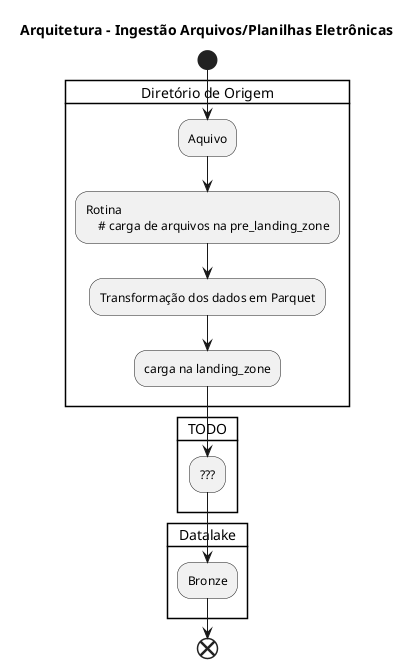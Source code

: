 @startuml
title Arquitetura - Ingestão Arquivos/Planilhas Eletrônicas 
start
card "Diretório de Origem" { 
:Aquivo;

:Rotina
    # carga de arquivos na pre_landing_zone;
:Transformação dos dados em Parquet;

:carga na landing_zone;
    
}

card "TODO" {
    :???;
}

card "Datalake" {
    :Bronze;
}

end
@enduml

